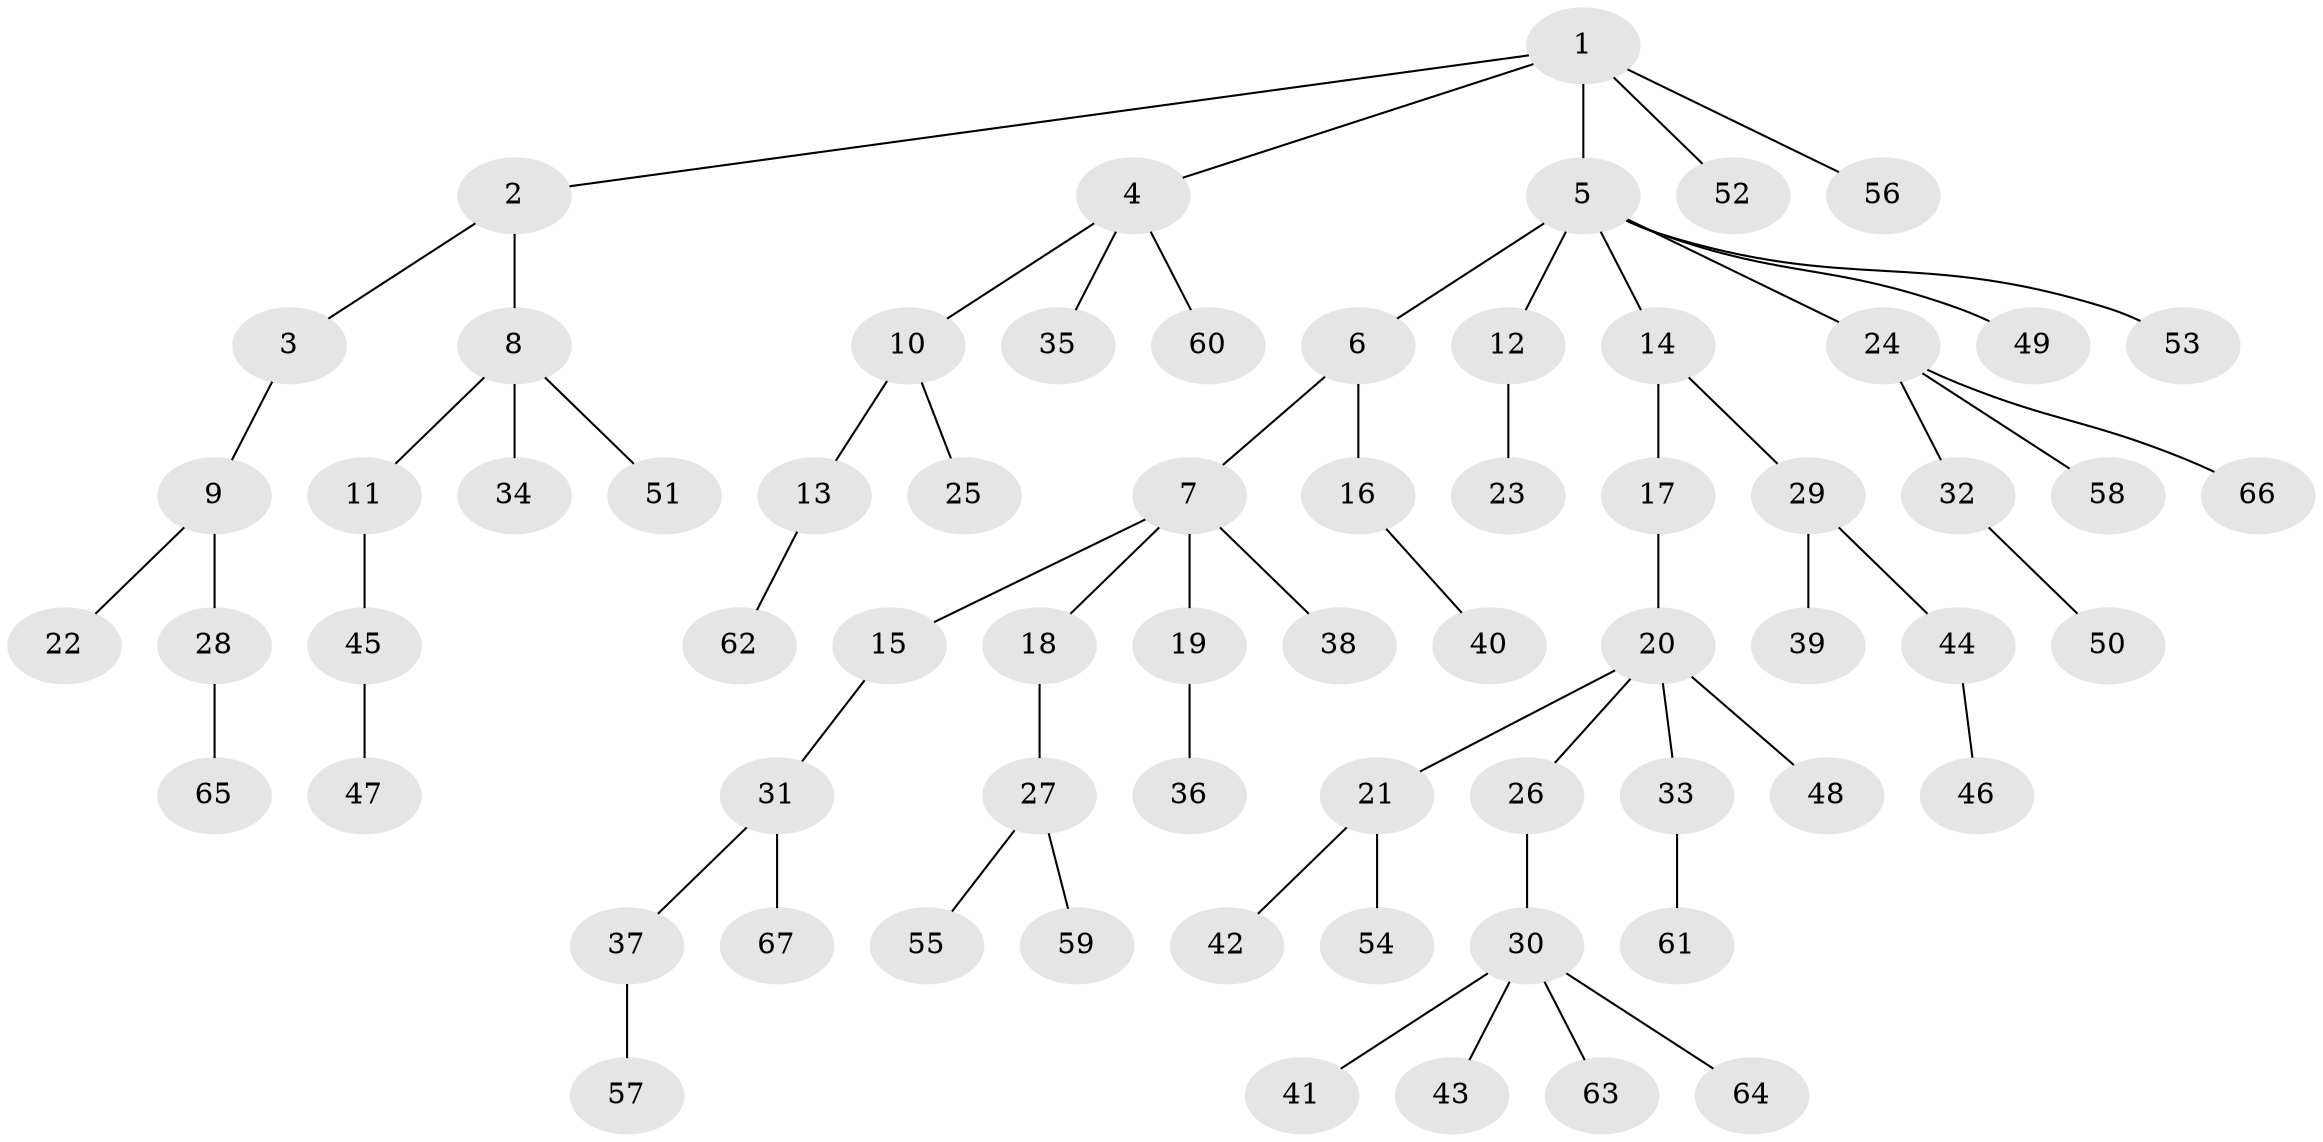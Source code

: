 // coarse degree distribution, {10: 0.025, 2: 0.15, 4: 0.125, 5: 0.025, 3: 0.05, 1: 0.625}
// Generated by graph-tools (version 1.1) at 2025/19/03/04/25 18:19:24]
// undirected, 67 vertices, 66 edges
graph export_dot {
graph [start="1"]
  node [color=gray90,style=filled];
  1;
  2;
  3;
  4;
  5;
  6;
  7;
  8;
  9;
  10;
  11;
  12;
  13;
  14;
  15;
  16;
  17;
  18;
  19;
  20;
  21;
  22;
  23;
  24;
  25;
  26;
  27;
  28;
  29;
  30;
  31;
  32;
  33;
  34;
  35;
  36;
  37;
  38;
  39;
  40;
  41;
  42;
  43;
  44;
  45;
  46;
  47;
  48;
  49;
  50;
  51;
  52;
  53;
  54;
  55;
  56;
  57;
  58;
  59;
  60;
  61;
  62;
  63;
  64;
  65;
  66;
  67;
  1 -- 2;
  1 -- 4;
  1 -- 5;
  1 -- 52;
  1 -- 56;
  2 -- 3;
  2 -- 8;
  3 -- 9;
  4 -- 10;
  4 -- 35;
  4 -- 60;
  5 -- 6;
  5 -- 12;
  5 -- 14;
  5 -- 24;
  5 -- 49;
  5 -- 53;
  6 -- 7;
  6 -- 16;
  7 -- 15;
  7 -- 18;
  7 -- 19;
  7 -- 38;
  8 -- 11;
  8 -- 34;
  8 -- 51;
  9 -- 22;
  9 -- 28;
  10 -- 13;
  10 -- 25;
  11 -- 45;
  12 -- 23;
  13 -- 62;
  14 -- 17;
  14 -- 29;
  15 -- 31;
  16 -- 40;
  17 -- 20;
  18 -- 27;
  19 -- 36;
  20 -- 21;
  20 -- 26;
  20 -- 33;
  20 -- 48;
  21 -- 42;
  21 -- 54;
  24 -- 32;
  24 -- 58;
  24 -- 66;
  26 -- 30;
  27 -- 55;
  27 -- 59;
  28 -- 65;
  29 -- 39;
  29 -- 44;
  30 -- 41;
  30 -- 43;
  30 -- 63;
  30 -- 64;
  31 -- 37;
  31 -- 67;
  32 -- 50;
  33 -- 61;
  37 -- 57;
  44 -- 46;
  45 -- 47;
}
